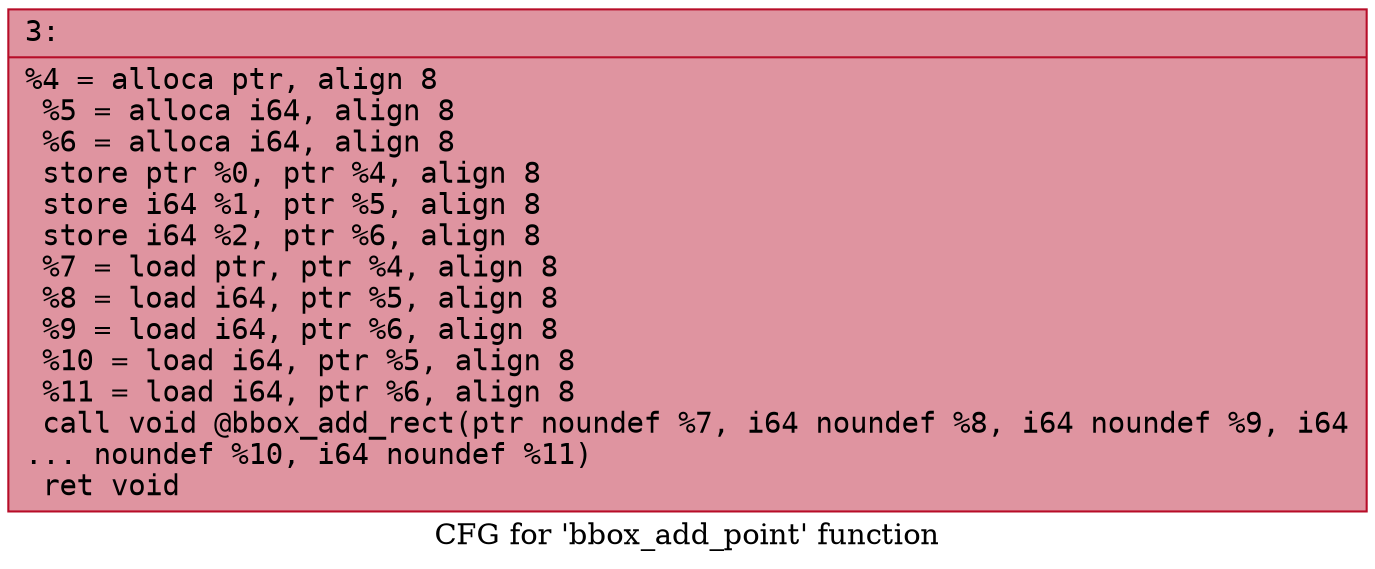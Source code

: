 digraph "CFG for 'bbox_add_point' function" {
	label="CFG for 'bbox_add_point' function";

	Node0x60000323b340 [shape=record,color="#b70d28ff", style=filled, fillcolor="#b70d2870" fontname="Courier",label="{3:\l|  %4 = alloca ptr, align 8\l  %5 = alloca i64, align 8\l  %6 = alloca i64, align 8\l  store ptr %0, ptr %4, align 8\l  store i64 %1, ptr %5, align 8\l  store i64 %2, ptr %6, align 8\l  %7 = load ptr, ptr %4, align 8\l  %8 = load i64, ptr %5, align 8\l  %9 = load i64, ptr %6, align 8\l  %10 = load i64, ptr %5, align 8\l  %11 = load i64, ptr %6, align 8\l  call void @bbox_add_rect(ptr noundef %7, i64 noundef %8, i64 noundef %9, i64\l... noundef %10, i64 noundef %11)\l  ret void\l}"];
}
